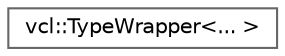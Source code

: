 digraph "Graphical Class Hierarchy"
{
 // LATEX_PDF_SIZE
  bgcolor="transparent";
  edge [fontname=Helvetica,fontsize=10,labelfontname=Helvetica,labelfontsize=10];
  node [fontname=Helvetica,fontsize=10,shape=box,height=0.2,width=0.4];
  rankdir="LR";
  Node0 [label="vcl::TypeWrapper\<... \>",height=0.2,width=0.4,color="grey40", fillcolor="white", style="filled",URL="$structvcl_1_1TypeWrapper.html",tooltip=" "];
}
